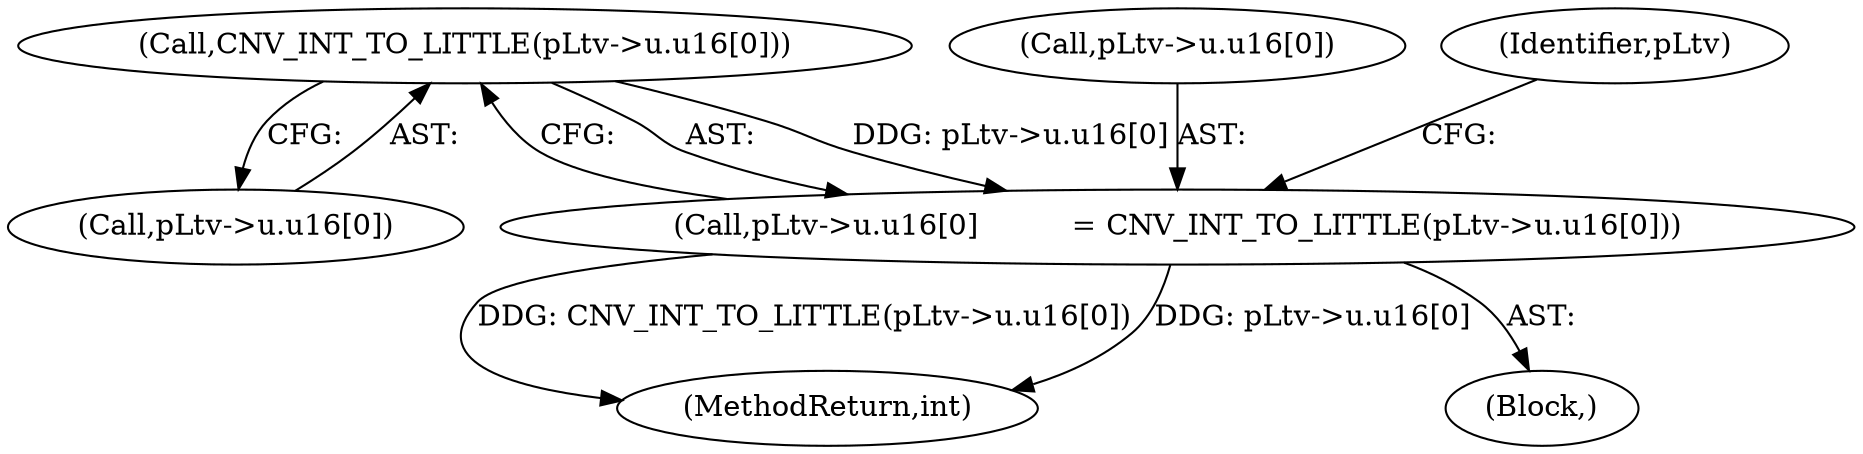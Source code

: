 digraph "0_linux_b5e2f339865fb443107e5b10603e53bbc92dc054_0@pointer" {
"1001518" [label="(Call,CNV_INT_TO_LITTLE(pLtv->u.u16[0]))"];
"1001510" [label="(Call,pLtv->u.u16[0]          = CNV_INT_TO_LITTLE(pLtv->u.u16[0]))"];
"1001519" [label="(Call,pLtv->u.u16[0])"];
"1002520" [label="(MethodReturn,int)"];
"1001511" [label="(Call,pLtv->u.u16[0])"];
"1001530" [label="(Identifier,pLtv)"];
"1001510" [label="(Call,pLtv->u.u16[0]          = CNV_INT_TO_LITTLE(pLtv->u.u16[0]))"];
"1001518" [label="(Call,CNV_INT_TO_LITTLE(pLtv->u.u16[0]))"];
"1000412" [label="(Block,)"];
"1001518" -> "1001510"  [label="AST: "];
"1001518" -> "1001519"  [label="CFG: "];
"1001519" -> "1001518"  [label="AST: "];
"1001510" -> "1001518"  [label="CFG: "];
"1001518" -> "1001510"  [label="DDG: pLtv->u.u16[0]"];
"1001510" -> "1000412"  [label="AST: "];
"1001511" -> "1001510"  [label="AST: "];
"1001530" -> "1001510"  [label="CFG: "];
"1001510" -> "1002520"  [label="DDG: CNV_INT_TO_LITTLE(pLtv->u.u16[0])"];
"1001510" -> "1002520"  [label="DDG: pLtv->u.u16[0]"];
}
